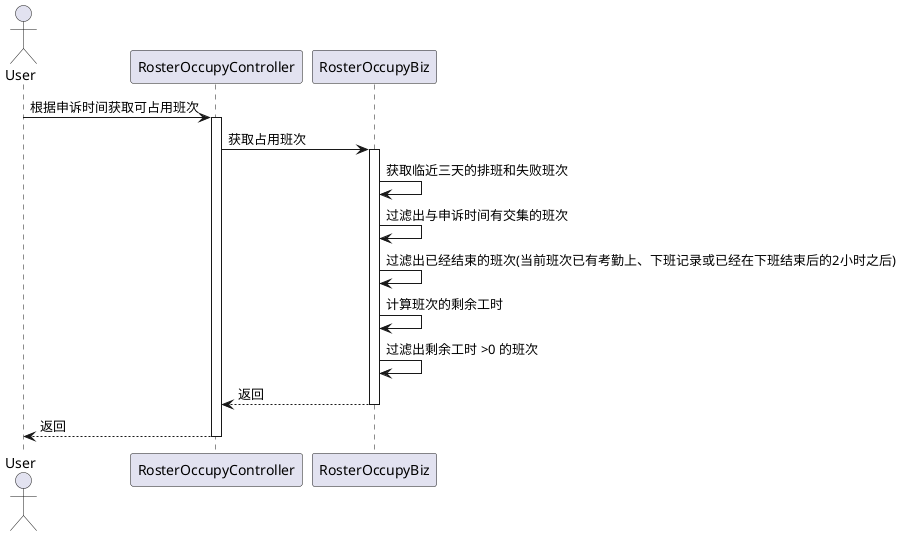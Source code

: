 
@startuml

 actor User
 participant RosterOccupyController as controller
 participant RosterOccupyBiz as biz


    User -> controller : 根据申诉时间获取可占用班次
    activate controller

        controller -> biz : 获取占用班次
        activate biz

        biz -> biz : 获取临近三天的排班和失败班次

        biz -> biz : 过滤出与申诉时间有交集的班次

        biz -> biz : 过滤出已经结束的班次(当前班次已有考勤上、下班记录或已经在下班结束后的2小时之后)

        biz -> biz : 计算班次的剩余工时


        biz -> biz : 过滤出剩余工时 >0 的班次

        biz --> controller : 返回

        deactivate biz

        controller --> User : 返回
    deactivate controller


@enduml